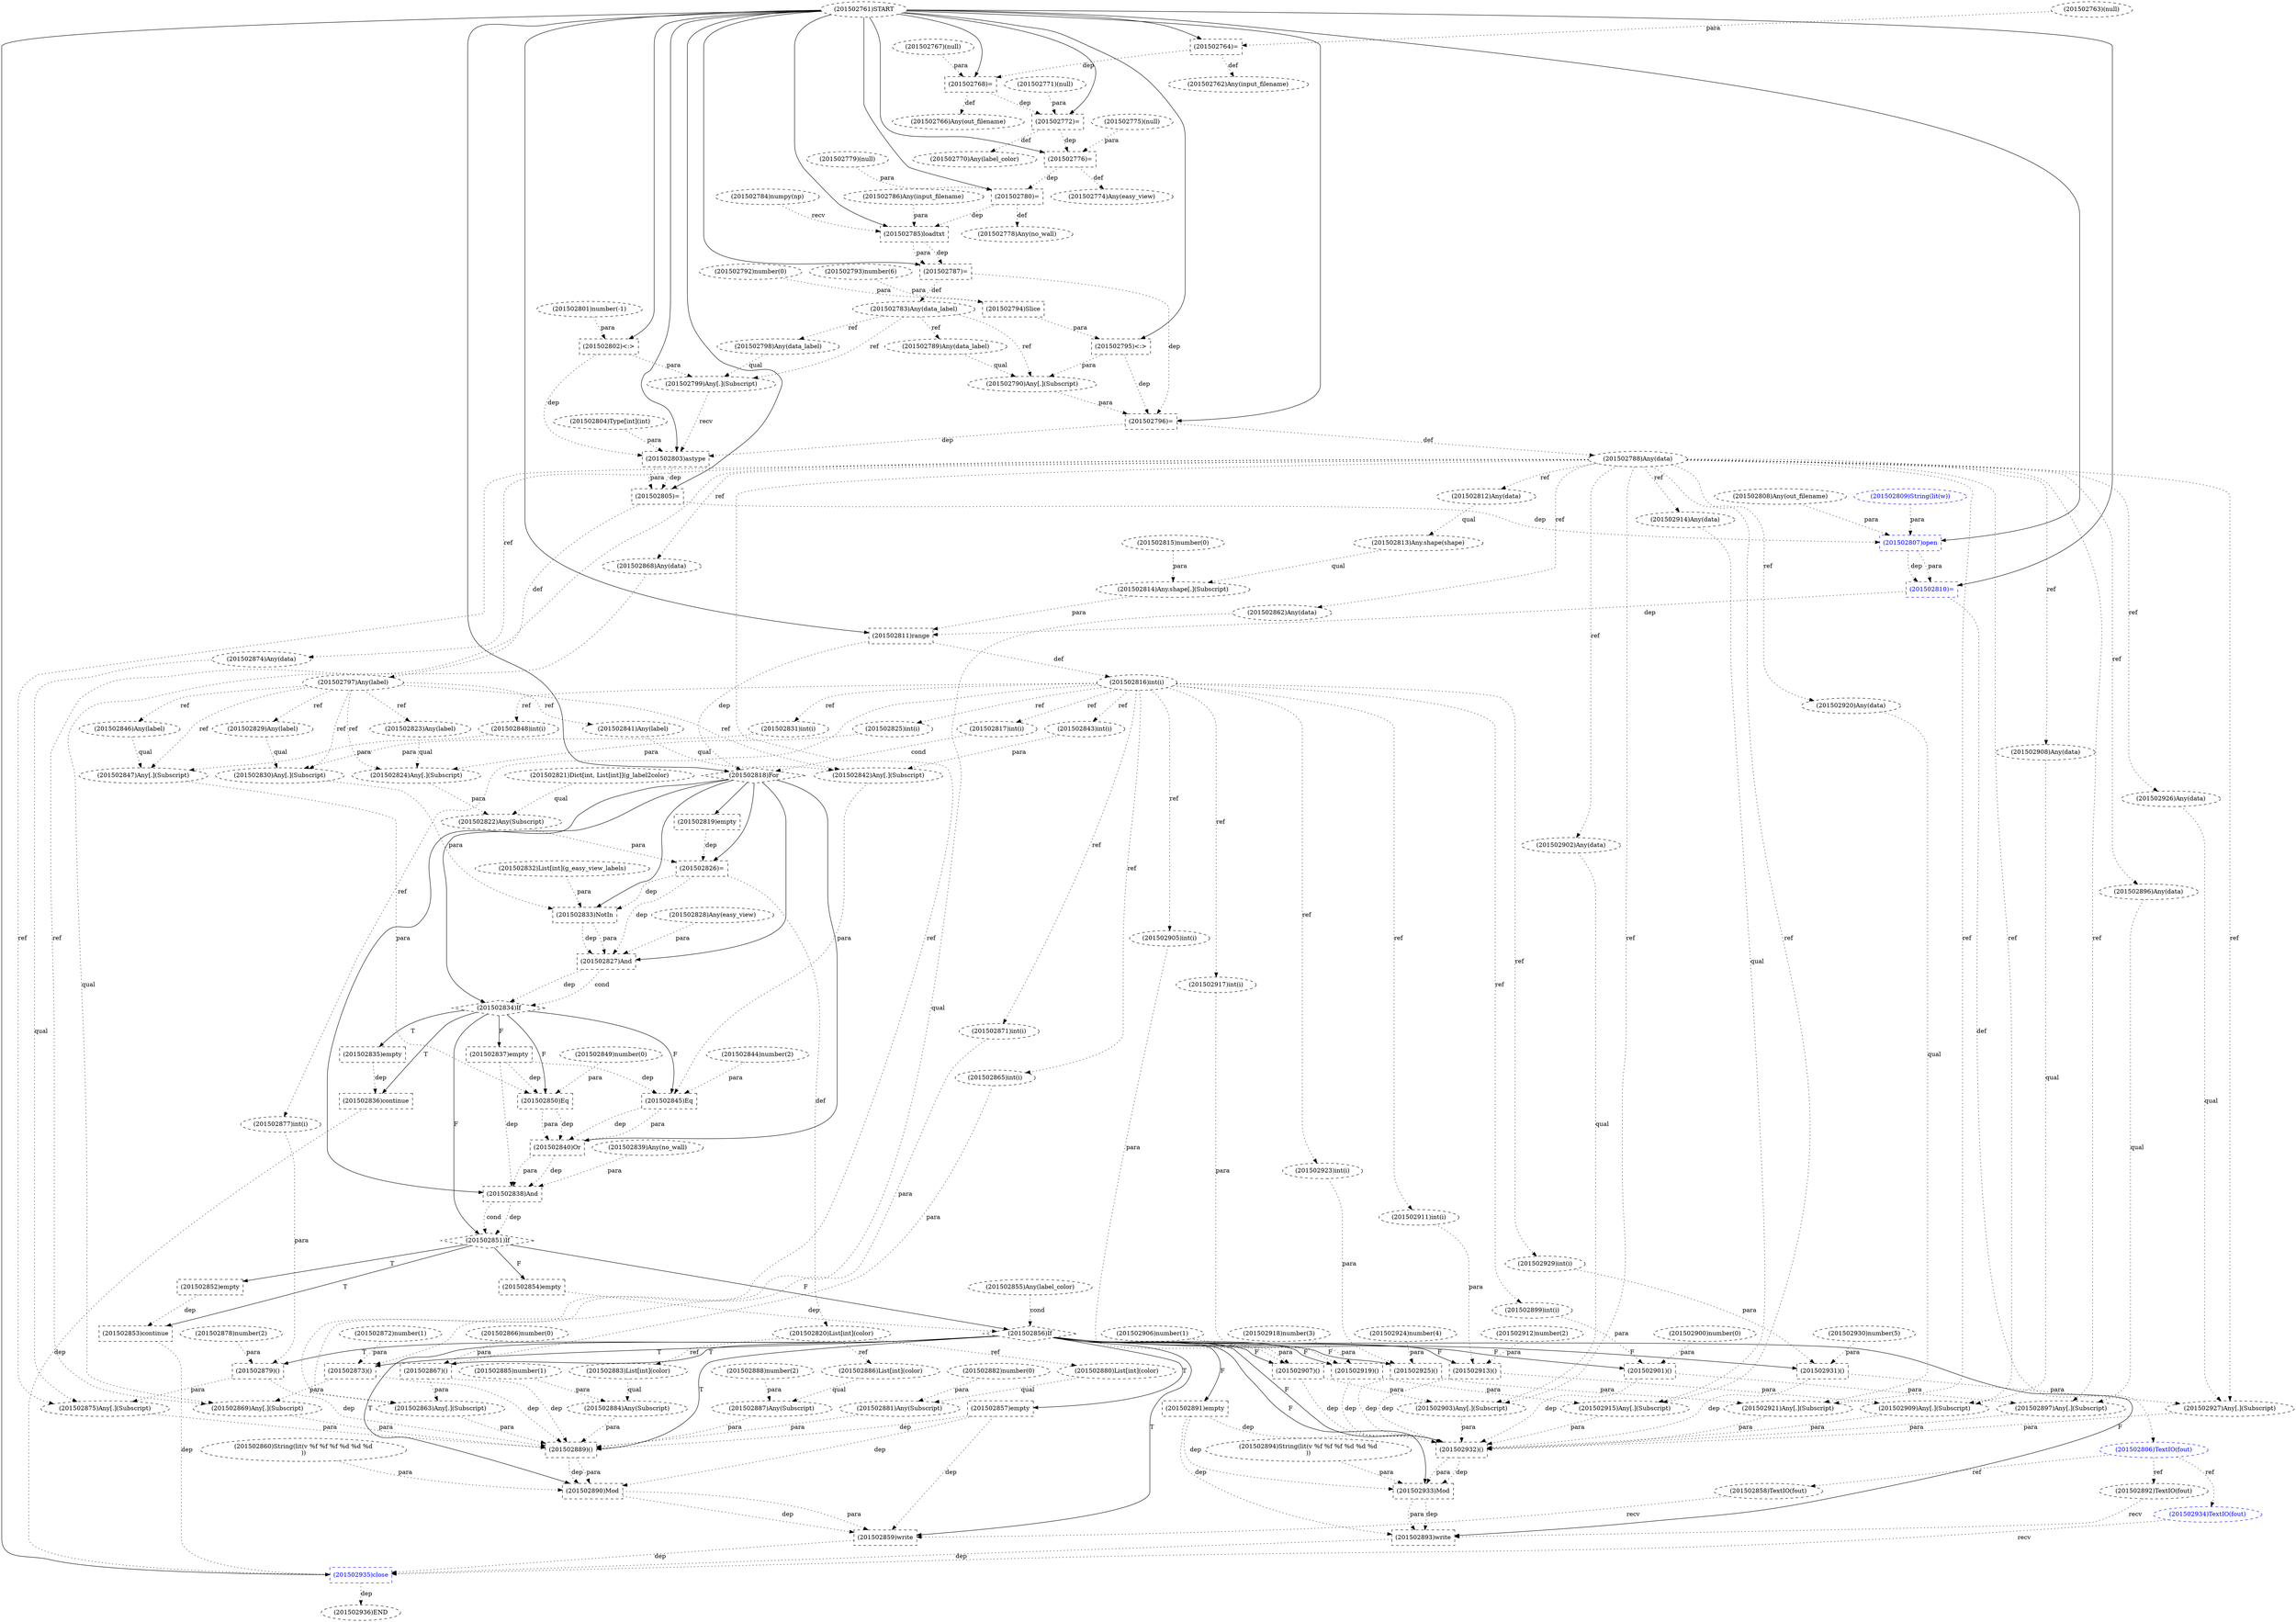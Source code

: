 digraph G {
1 [label="(201502785)loadtxt" shape=box style=dashed]
2 [label="(201502810)=" shape=box style=dashed color=blue fontcolor=blue]
3 [label="(201502901)()" shape=box style=dashed]
4 [label="(201502903)Any[.](Subscript)" shape=ellipse style=dashed]
5 [label="(201502822)Any(Subscript)" shape=ellipse style=dashed]
6 [label="(201502879)()" shape=box style=dashed]
7 [label="(201502843)int(i)" shape=ellipse style=dashed]
8 [label="(201502914)Any(data)" shape=ellipse style=dashed]
9 [label="(201502762)Any(input_filename)" shape=ellipse style=dashed]
10 [label="(201502795)<:>" shape=box style=dashed]
11 [label="(201502772)=" shape=box style=dashed]
12 [label="(201502799)Any[.](Subscript)" shape=ellipse style=dashed]
13 [label="(201502842)Any[.](Subscript)" shape=ellipse style=dashed]
14 [label="(201502875)Any[.](Subscript)" shape=ellipse style=dashed]
15 [label="(201502935)close" shape=box style=dashed color=blue fontcolor=blue]
16 [label="(201502868)Any(data)" shape=ellipse style=dashed]
17 [label="(201502884)Any(Subscript)" shape=ellipse style=dashed]
18 [label="(201502802)<:>" shape=box style=dashed]
19 [label="(201502917)int(i)" shape=ellipse style=dashed]
20 [label="(201502907)()" shape=box style=dashed]
21 [label="(201502797)Any(label)" shape=ellipse style=dashed]
22 [label="(201502796)=" shape=box style=dashed]
23 [label="(201502827)And" shape=box style=dashed]
24 [label="(201502865)int(i)" shape=ellipse style=dashed]
25 [label="(201502830)Any[.](Subscript)" shape=ellipse style=dashed]
26 [label="(201502832)List[int](g_easy_view_labels)" shape=ellipse style=dashed]
27 [label="(201502869)Any[.](Subscript)" shape=ellipse style=dashed]
28 [label="(201502934)TextIO(fout)" shape=ellipse style=dashed color=blue fontcolor=blue]
29 [label="(201502892)TextIO(fout)" shape=ellipse style=dashed]
30 [label="(201502857)empty" shape=box style=dashed]
31 [label="(201502794)Slice" shape=box style=dashed]
32 [label="(201502811)range" shape=box style=dashed]
33 [label="(201502813)Any.shape(shape)" shape=ellipse style=dashed]
34 [label="(201502818)For" shape=diamond style=dashed]
35 [label="(201502906)number(1)" shape=ellipse style=dashed]
36 [label="(201502933)Mod" shape=box style=dashed]
37 [label="(201502761)START" style=dashed]
38 [label="(201502806)TextIO(fout)" shape=ellipse style=dashed color=blue fontcolor=blue]
39 [label="(201502929)int(i)" shape=ellipse style=dashed]
40 [label="(201502789)Any(data_label)" shape=ellipse style=dashed]
41 [label="(201502900)number(0)" shape=ellipse style=dashed]
42 [label="(201502845)Eq" shape=box style=dashed]
43 [label="(201502783)Any(data_label)" shape=ellipse style=dashed]
44 [label="(201502815)number(0)" shape=ellipse style=dashed]
45 [label="(201502848)int(i)" shape=ellipse style=dashed]
46 [label="(201502786)Any(input_filename)" shape=ellipse style=dashed]
47 [label="(201502826)=" shape=box style=dashed]
48 [label="(201502932)()" shape=box style=dashed]
49 [label="(201502764)=" shape=box style=dashed]
50 [label="(201502839)Any(no_wall)" shape=ellipse style=dashed]
51 [label="(201502793)number(6)" shape=ellipse style=dashed]
52 [label="(201502819)empty" shape=box style=dashed]
53 [label="(201502919)()" shape=box style=dashed]
54 [label="(201502803)astype" shape=box style=dashed]
55 [label="(201502788)Any(data)" shape=ellipse style=dashed]
56 [label="(201502923)int(i)" shape=ellipse style=dashed]
57 [label="(201502920)Any(data)" shape=ellipse style=dashed]
58 [label="(201502771)(null)" shape=ellipse style=dashed]
59 [label="(201502775)(null)" shape=ellipse style=dashed]
60 [label="(201502821)Dict[int, List[int]](g_label2color)" shape=ellipse style=dashed]
61 [label="(201502891)empty" shape=box style=dashed]
62 [label="(201502774)Any(easy_view)" shape=ellipse style=dashed]
63 [label="(201502930)number(5)" shape=ellipse style=dashed]
64 [label="(201502889)()" shape=box style=dashed]
65 [label="(201502908)Any(data)" shape=ellipse style=dashed]
66 [label="(201502792)number(0)" shape=ellipse style=dashed]
67 [label="(201502905)int(i)" shape=ellipse style=dashed]
68 [label="(201502878)number(2)" shape=ellipse style=dashed]
69 [label="(201502874)Any(data)" shape=ellipse style=dashed]
70 [label="(201502807)open" shape=box style=dashed color=blue fontcolor=blue]
71 [label="(201502831)int(i)" shape=ellipse style=dashed]
72 [label="(201502853)continue" shape=box style=dashed]
73 [label="(201502881)Any(Subscript)" shape=ellipse style=dashed]
74 [label="(201502768)=" shape=box style=dashed]
75 [label="(201502867)()" shape=box style=dashed]
76 [label="(201502886)List[int](color)" shape=ellipse style=dashed]
77 [label="(201502841)Any(label)" shape=ellipse style=dashed]
78 [label="(201502784)numpy(np)" shape=ellipse style=dashed]
79 [label="(201502847)Any[.](Subscript)" shape=ellipse style=dashed]
80 [label="(201502816)int(i)" shape=ellipse style=dashed]
81 [label="(201502854)empty" shape=box style=dashed]
82 [label="(201502896)Any(data)" shape=ellipse style=dashed]
83 [label="(201502851)If" shape=diamond style=dashed]
84 [label="(201502860)String(lit(v %f %f %f %d %d %d
))" shape=ellipse style=dashed]
85 [label="(201502897)Any[.](Subscript)" shape=ellipse style=dashed]
86 [label="(201502918)number(3)" shape=ellipse style=dashed]
87 [label="(201502834)If" shape=diamond style=dashed]
88 [label="(201502924)number(4)" shape=ellipse style=dashed]
89 [label="(201502855)Any(label_color)" shape=ellipse style=dashed]
90 [label="(201502780)=" shape=box style=dashed]
91 [label="(201502767)(null)" shape=ellipse style=dashed]
92 [label="(201502899)int(i)" shape=ellipse style=dashed]
93 [label="(201502880)List[int](color)" shape=ellipse style=dashed]
94 [label="(201502858)TextIO(fout)" shape=ellipse style=dashed]
95 [label="(201502779)(null)" shape=ellipse style=dashed]
96 [label="(201502911)int(i)" shape=ellipse style=dashed]
97 [label="(201502926)Any(data)" shape=ellipse style=dashed]
98 [label="(201502909)Any[.](Subscript)" shape=ellipse style=dashed]
99 [label="(201502871)int(i)" shape=ellipse style=dashed]
100 [label="(201502837)empty" shape=box style=dashed]
101 [label="(201502883)List[int](color)" shape=ellipse style=dashed]
102 [label="(201502925)()" shape=box style=dashed]
103 [label="(201502766)Any(out_filename)" shape=ellipse style=dashed]
104 [label="(201502787)=" shape=box style=dashed]
105 [label="(201502873)()" shape=box style=dashed]
106 [label="(201502835)empty" shape=box style=dashed]
107 [label="(201502921)Any[.](Subscript)" shape=ellipse style=dashed]
108 [label="(201502823)Any(label)" shape=ellipse style=dashed]
109 [label="(201502801)number(-1)" shape=ellipse style=dashed]
110 [label="(201502872)number(1)" shape=ellipse style=dashed]
111 [label="(201502890)Mod" shape=box style=dashed]
112 [label="(201502808)Any(out_filename)" shape=ellipse style=dashed]
113 [label="(201502862)Any(data)" shape=ellipse style=dashed]
114 [label="(201502936)END" style=dashed]
115 [label="(201502882)number(0)" shape=ellipse style=dashed]
116 [label="(201502790)Any[.](Subscript)" shape=ellipse style=dashed]
117 [label="(201502902)Any(data)" shape=ellipse style=dashed]
118 [label="(201502817)int(i)" shape=ellipse style=dashed]
119 [label="(201502804)Type[int](int)" shape=ellipse style=dashed]
120 [label="(201502913)()" shape=box style=dashed]
121 [label="(201502863)Any[.](Subscript)" shape=ellipse style=dashed]
122 [label="(201502893)write" shape=box style=dashed]
123 [label="(201502805)=" shape=box style=dashed]
124 [label="(201502828)Any(easy_view)" shape=ellipse style=dashed]
125 [label="(201502836)continue" shape=box style=dashed]
126 [label="(201502912)number(2)" shape=ellipse style=dashed]
127 [label="(201502778)Any(no_wall)" shape=ellipse style=dashed]
128 [label="(201502885)number(1)" shape=ellipse style=dashed]
129 [label="(201502931)()" shape=box style=dashed]
130 [label="(201502770)Any(label_color)" shape=ellipse style=dashed]
131 [label="(201502809)String(lit(w))" shape=ellipse style=dashed color=blue fontcolor=blue]
132 [label="(201502859)write" shape=box style=dashed]
133 [label="(201502825)int(i)" shape=ellipse style=dashed]
134 [label="(201502852)empty" shape=box style=dashed]
135 [label="(201502798)Any(data_label)" shape=ellipse style=dashed]
136 [label="(201502850)Eq" shape=box style=dashed]
137 [label="(201502824)Any[.](Subscript)" shape=ellipse style=dashed]
138 [label="(201502812)Any(data)" shape=ellipse style=dashed]
139 [label="(201502877)int(i)" shape=ellipse style=dashed]
140 [label="(201502844)number(2)" shape=ellipse style=dashed]
141 [label="(201502820)List[int](color)" shape=ellipse style=dashed]
142 [label="(201502840)Or" shape=box style=dashed]
143 [label="(201502833)NotIn" shape=box style=dashed]
144 [label="(201502776)=" shape=box style=dashed]
145 [label="(201502856)If" shape=diamond style=dashed]
146 [label="(201502846)Any(label)" shape=ellipse style=dashed]
147 [label="(201502763)(null)" shape=ellipse style=dashed]
148 [label="(201502866)number(0)" shape=ellipse style=dashed]
149 [label="(201502887)Any(Subscript)" shape=ellipse style=dashed]
150 [label="(201502838)And" shape=box style=dashed]
151 [label="(201502849)number(0)" shape=ellipse style=dashed]
152 [label="(201502814)Any.shape[.](Subscript)" shape=ellipse style=dashed]
153 [label="(201502829)Any(label)" shape=ellipse style=dashed]
154 [label="(201502915)Any[.](Subscript)" shape=ellipse style=dashed]
155 [label="(201502927)Any[.](Subscript)" shape=ellipse style=dashed]
156 [label="(201502888)number(2)" shape=ellipse style=dashed]
157 [label="(201502894)String(lit(v %f %f %f %d %d %d
))" shape=ellipse style=dashed]
37 -> 1 [label="" style=solid];
78 -> 1 [label="recv" style=dotted];
46 -> 1 [label="para" style=dotted];
90 -> 1 [label="dep" style=dotted];
37 -> 2 [label="" style=solid];
70 -> 2 [label="dep" style=dotted];
70 -> 2 [label="para" style=dotted];
145 -> 3 [label="F"];
92 -> 3 [label="para" style=dotted];
41 -> 3 [label="para" style=dotted];
117 -> 4 [label="qual" style=dotted];
20 -> 4 [label="para" style=dotted];
55 -> 4 [label="ref" style=dotted];
60 -> 5 [label="qual" style=dotted];
137 -> 5 [label="para" style=dotted];
145 -> 6 [label="T"];
139 -> 6 [label="para" style=dotted];
68 -> 6 [label="para" style=dotted];
80 -> 7 [label="ref" style=dotted];
55 -> 8 [label="ref" style=dotted];
49 -> 9 [label="def" style=dotted];
37 -> 10 [label="" style=solid];
31 -> 10 [label="para" style=dotted];
37 -> 11 [label="" style=solid];
58 -> 11 [label="para" style=dotted];
74 -> 11 [label="dep" style=dotted];
135 -> 12 [label="qual" style=dotted];
18 -> 12 [label="para" style=dotted];
43 -> 12 [label="ref" style=dotted];
77 -> 13 [label="qual" style=dotted];
7 -> 13 [label="para" style=dotted];
21 -> 13 [label="ref" style=dotted];
69 -> 14 [label="qual" style=dotted];
6 -> 14 [label="para" style=dotted];
55 -> 14 [label="ref" style=dotted];
37 -> 15 [label="" style=solid];
28 -> 15 [label="recv" style=dotted];
122 -> 15 [label="dep" style=dotted];
125 -> 15 [label="dep" style=dotted];
72 -> 15 [label="dep" style=dotted];
132 -> 15 [label="dep" style=dotted];
55 -> 16 [label="ref" style=dotted];
101 -> 17 [label="qual" style=dotted];
128 -> 17 [label="para" style=dotted];
37 -> 18 [label="" style=solid];
109 -> 18 [label="para" style=dotted];
80 -> 19 [label="ref" style=dotted];
145 -> 20 [label="F"];
67 -> 20 [label="para" style=dotted];
35 -> 20 [label="para" style=dotted];
123 -> 21 [label="def" style=dotted];
37 -> 22 [label="" style=solid];
10 -> 22 [label="dep" style=dotted];
116 -> 22 [label="para" style=dotted];
104 -> 22 [label="dep" style=dotted];
34 -> 23 [label="" style=solid];
124 -> 23 [label="para" style=dotted];
143 -> 23 [label="dep" style=dotted];
143 -> 23 [label="para" style=dotted];
47 -> 23 [label="dep" style=dotted];
80 -> 24 [label="ref" style=dotted];
153 -> 25 [label="qual" style=dotted];
71 -> 25 [label="para" style=dotted];
21 -> 25 [label="ref" style=dotted];
16 -> 27 [label="qual" style=dotted];
105 -> 27 [label="para" style=dotted];
55 -> 27 [label="ref" style=dotted];
38 -> 28 [label="ref" style=dotted];
38 -> 29 [label="ref" style=dotted];
145 -> 30 [label="T"];
66 -> 31 [label="para" style=dotted];
51 -> 31 [label="para" style=dotted];
37 -> 32 [label="" style=solid];
152 -> 32 [label="para" style=dotted];
2 -> 32 [label="dep" style=dotted];
138 -> 33 [label="qual" style=dotted];
37 -> 34 [label="" style=solid];
32 -> 34 [label="dep" style=dotted];
118 -> 34 [label="cond" style=dotted];
145 -> 36 [label="F"];
157 -> 36 [label="para" style=dotted];
48 -> 36 [label="dep" style=dotted];
48 -> 36 [label="para" style=dotted];
61 -> 36 [label="dep" style=dotted];
2 -> 38 [label="def" style=dotted];
80 -> 39 [label="ref" style=dotted];
43 -> 40 [label="ref" style=dotted];
87 -> 42 [label="F"];
13 -> 42 [label="para" style=dotted];
140 -> 42 [label="para" style=dotted];
100 -> 42 [label="dep" style=dotted];
104 -> 43 [label="def" style=dotted];
80 -> 45 [label="ref" style=dotted];
34 -> 47 [label="" style=solid];
5 -> 47 [label="para" style=dotted];
52 -> 47 [label="dep" style=dotted];
145 -> 48 [label="F"];
3 -> 48 [label="dep" style=dotted];
85 -> 48 [label="para" style=dotted];
20 -> 48 [label="dep" style=dotted];
4 -> 48 [label="para" style=dotted];
120 -> 48 [label="dep" style=dotted];
98 -> 48 [label="para" style=dotted];
53 -> 48 [label="dep" style=dotted];
154 -> 48 [label="para" style=dotted];
102 -> 48 [label="dep" style=dotted];
107 -> 48 [label="para" style=dotted];
129 -> 48 [label="dep" style=dotted];
155 -> 48 [label="para" style=dotted];
61 -> 48 [label="dep" style=dotted];
37 -> 49 [label="" style=solid];
147 -> 49 [label="para" style=dotted];
34 -> 52 [label="" style=solid];
145 -> 53 [label="F"];
19 -> 53 [label="para" style=dotted];
86 -> 53 [label="para" style=dotted];
37 -> 54 [label="" style=solid];
18 -> 54 [label="dep" style=dotted];
12 -> 54 [label="recv" style=dotted];
119 -> 54 [label="para" style=dotted];
22 -> 54 [label="dep" style=dotted];
22 -> 55 [label="def" style=dotted];
80 -> 56 [label="ref" style=dotted];
55 -> 57 [label="ref" style=dotted];
145 -> 61 [label="F"];
144 -> 62 [label="def" style=dotted];
145 -> 64 [label="T"];
75 -> 64 [label="dep" style=dotted];
121 -> 64 [label="para" style=dotted];
105 -> 64 [label="dep" style=dotted];
27 -> 64 [label="para" style=dotted];
6 -> 64 [label="dep" style=dotted];
14 -> 64 [label="para" style=dotted];
73 -> 64 [label="para" style=dotted];
17 -> 64 [label="para" style=dotted];
149 -> 64 [label="para" style=dotted];
30 -> 64 [label="dep" style=dotted];
55 -> 65 [label="ref" style=dotted];
80 -> 67 [label="ref" style=dotted];
55 -> 69 [label="ref" style=dotted];
37 -> 70 [label="" style=solid];
112 -> 70 [label="para" style=dotted];
131 -> 70 [label="para" style=dotted];
123 -> 70 [label="dep" style=dotted];
80 -> 71 [label="ref" style=dotted];
83 -> 72 [label="T"];
134 -> 72 [label="dep" style=dotted];
93 -> 73 [label="qual" style=dotted];
115 -> 73 [label="para" style=dotted];
37 -> 74 [label="" style=solid];
91 -> 74 [label="para" style=dotted];
49 -> 74 [label="dep" style=dotted];
145 -> 75 [label="T"];
24 -> 75 [label="para" style=dotted];
148 -> 75 [label="para" style=dotted];
141 -> 76 [label="ref" style=dotted];
21 -> 77 [label="ref" style=dotted];
146 -> 79 [label="qual" style=dotted];
45 -> 79 [label="para" style=dotted];
21 -> 79 [label="ref" style=dotted];
32 -> 80 [label="def" style=dotted];
83 -> 81 [label="F"];
55 -> 82 [label="ref" style=dotted];
87 -> 83 [label="F"];
150 -> 83 [label="dep" style=dotted];
150 -> 83 [label="cond" style=dotted];
82 -> 85 [label="qual" style=dotted];
3 -> 85 [label="para" style=dotted];
55 -> 85 [label="ref" style=dotted];
34 -> 87 [label="" style=solid];
23 -> 87 [label="dep" style=dotted];
23 -> 87 [label="cond" style=dotted];
37 -> 90 [label="" style=solid];
95 -> 90 [label="para" style=dotted];
144 -> 90 [label="dep" style=dotted];
80 -> 92 [label="ref" style=dotted];
141 -> 93 [label="ref" style=dotted];
38 -> 94 [label="ref" style=dotted];
80 -> 96 [label="ref" style=dotted];
55 -> 97 [label="ref" style=dotted];
65 -> 98 [label="qual" style=dotted];
120 -> 98 [label="para" style=dotted];
55 -> 98 [label="ref" style=dotted];
80 -> 99 [label="ref" style=dotted];
87 -> 100 [label="F"];
141 -> 101 [label="ref" style=dotted];
145 -> 102 [label="F"];
56 -> 102 [label="para" style=dotted];
88 -> 102 [label="para" style=dotted];
74 -> 103 [label="def" style=dotted];
37 -> 104 [label="" style=solid];
1 -> 104 [label="dep" style=dotted];
1 -> 104 [label="para" style=dotted];
145 -> 105 [label="T"];
99 -> 105 [label="para" style=dotted];
110 -> 105 [label="para" style=dotted];
87 -> 106 [label="T"];
57 -> 107 [label="qual" style=dotted];
102 -> 107 [label="para" style=dotted];
55 -> 107 [label="ref" style=dotted];
21 -> 108 [label="ref" style=dotted];
145 -> 111 [label="T"];
84 -> 111 [label="para" style=dotted];
64 -> 111 [label="dep" style=dotted];
64 -> 111 [label="para" style=dotted];
30 -> 111 [label="dep" style=dotted];
55 -> 113 [label="ref" style=dotted];
15 -> 114 [label="dep" style=dotted];
40 -> 116 [label="qual" style=dotted];
10 -> 116 [label="para" style=dotted];
43 -> 116 [label="ref" style=dotted];
55 -> 117 [label="ref" style=dotted];
80 -> 118 [label="ref" style=dotted];
145 -> 120 [label="F"];
96 -> 120 [label="para" style=dotted];
126 -> 120 [label="para" style=dotted];
113 -> 121 [label="qual" style=dotted];
75 -> 121 [label="para" style=dotted];
55 -> 121 [label="ref" style=dotted];
145 -> 122 [label="F"];
29 -> 122 [label="recv" style=dotted];
36 -> 122 [label="dep" style=dotted];
36 -> 122 [label="para" style=dotted];
61 -> 122 [label="dep" style=dotted];
37 -> 123 [label="" style=solid];
54 -> 123 [label="dep" style=dotted];
54 -> 123 [label="para" style=dotted];
87 -> 125 [label="T"];
106 -> 125 [label="dep" style=dotted];
90 -> 127 [label="def" style=dotted];
145 -> 129 [label="F"];
39 -> 129 [label="para" style=dotted];
63 -> 129 [label="para" style=dotted];
11 -> 130 [label="def" style=dotted];
145 -> 132 [label="T"];
94 -> 132 [label="recv" style=dotted];
111 -> 132 [label="dep" style=dotted];
111 -> 132 [label="para" style=dotted];
30 -> 132 [label="dep" style=dotted];
80 -> 133 [label="ref" style=dotted];
83 -> 134 [label="T"];
43 -> 135 [label="ref" style=dotted];
87 -> 136 [label="F"];
79 -> 136 [label="para" style=dotted];
151 -> 136 [label="para" style=dotted];
100 -> 136 [label="dep" style=dotted];
108 -> 137 [label="qual" style=dotted];
133 -> 137 [label="para" style=dotted];
21 -> 137 [label="ref" style=dotted];
55 -> 138 [label="ref" style=dotted];
80 -> 139 [label="ref" style=dotted];
47 -> 141 [label="def" style=dotted];
34 -> 142 [label="" style=solid];
42 -> 142 [label="dep" style=dotted];
42 -> 142 [label="para" style=dotted];
136 -> 142 [label="dep" style=dotted];
136 -> 142 [label="para" style=dotted];
34 -> 143 [label="" style=solid];
25 -> 143 [label="para" style=dotted];
26 -> 143 [label="para" style=dotted];
47 -> 143 [label="dep" style=dotted];
37 -> 144 [label="" style=solid];
59 -> 144 [label="para" style=dotted];
11 -> 144 [label="dep" style=dotted];
83 -> 145 [label="F"];
89 -> 145 [label="cond" style=dotted];
81 -> 145 [label="dep" style=dotted];
21 -> 146 [label="ref" style=dotted];
76 -> 149 [label="qual" style=dotted];
156 -> 149 [label="para" style=dotted];
34 -> 150 [label="" style=solid];
50 -> 150 [label="para" style=dotted];
142 -> 150 [label="dep" style=dotted];
142 -> 150 [label="para" style=dotted];
100 -> 150 [label="dep" style=dotted];
33 -> 152 [label="qual" style=dotted];
44 -> 152 [label="para" style=dotted];
21 -> 153 [label="ref" style=dotted];
8 -> 154 [label="qual" style=dotted];
53 -> 154 [label="para" style=dotted];
55 -> 154 [label="ref" style=dotted];
97 -> 155 [label="qual" style=dotted];
129 -> 155 [label="para" style=dotted];
55 -> 155 [label="ref" style=dotted];
}